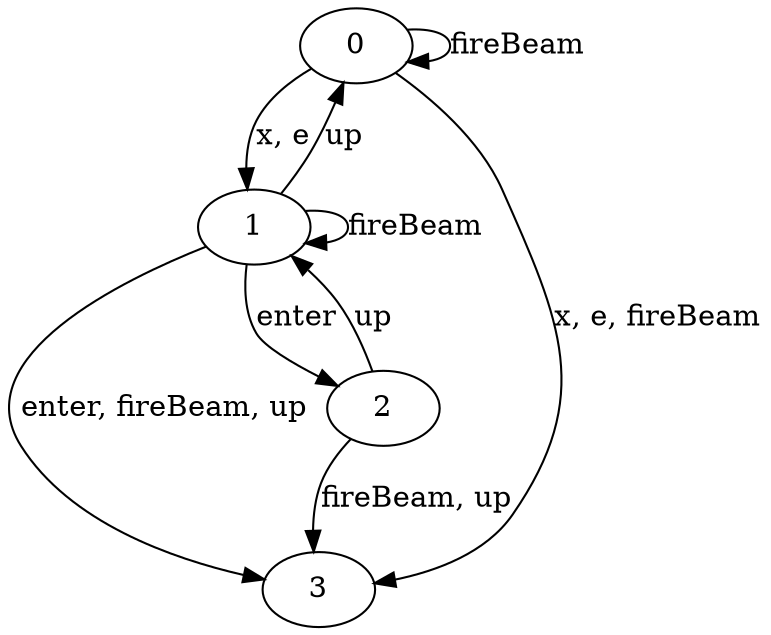 digraph G {
  "0" -> "1" [label="x, e"]
  "0" -> "3" [label="x, e, fireBeam"]
  "0" -> "0" [label="fireBeam"]
  "1" -> "2" [label="enter"]
  "1" -> "3" [label="enter, fireBeam, up"]
  "1" -> "1" [label="fireBeam"]
  "1" -> "0" [label="up"]
  "2" -> "3" [label="fireBeam, up"]
  "2" -> "1" [label="up"]
}
